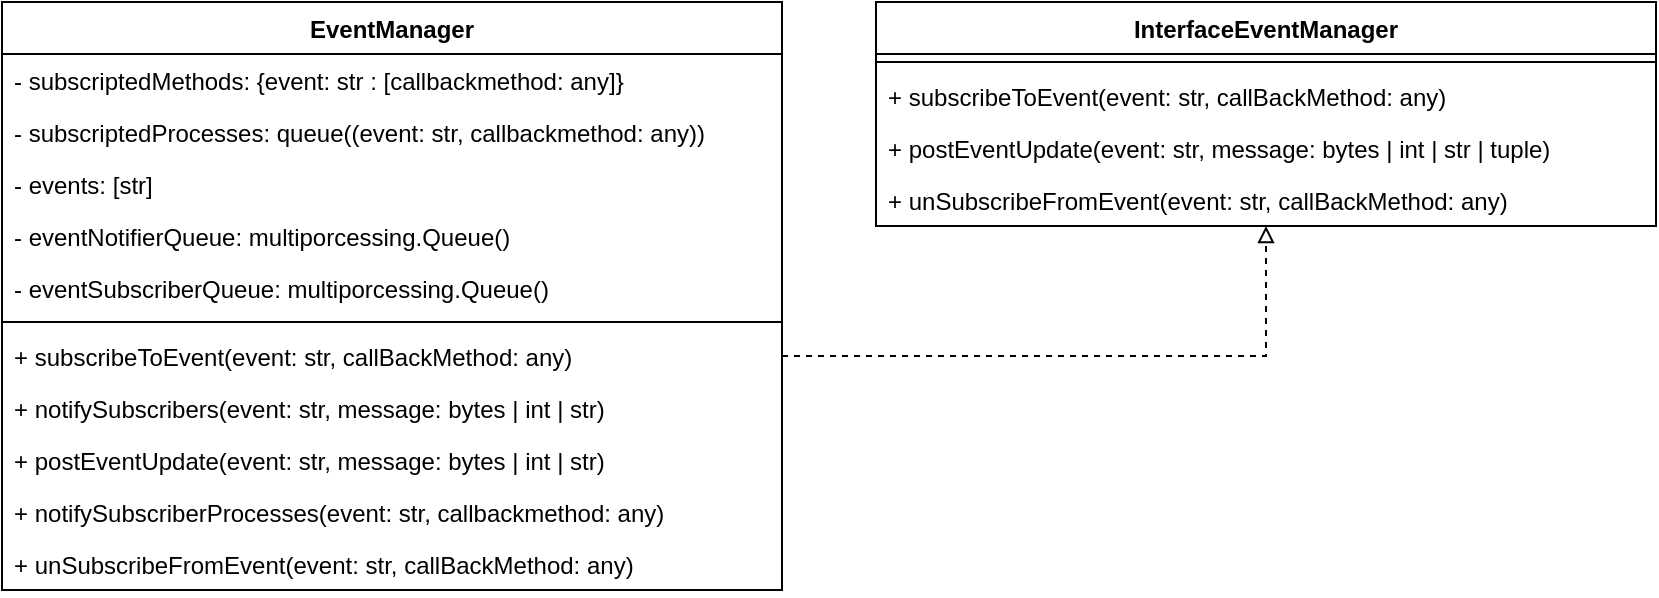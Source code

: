 <mxfile version="21.6.8" type="device">
  <diagram name="Seite-1" id="7ZUZYtHRUKzuWcFqMMXY">
    <mxGraphModel dx="821" dy="522" grid="1" gridSize="10" guides="1" tooltips="1" connect="1" arrows="1" fold="1" page="1" pageScale="1" pageWidth="827" pageHeight="1169" math="0" shadow="0">
      <root>
        <mxCell id="0" />
        <mxCell id="1" parent="0" />
        <mxCell id="GFcY7IKzWbNjV1WnlHu0-1" value="EventManager" style="swimlane;fontStyle=1;align=center;verticalAlign=top;childLayout=stackLayout;horizontal=1;startSize=26;horizontalStack=0;resizeParent=1;resizeParentMax=0;resizeLast=0;collapsible=1;marginBottom=0;whiteSpace=wrap;html=1;" parent="1" vertex="1">
          <mxGeometry y="585" width="390" height="294" as="geometry" />
        </mxCell>
        <mxCell id="GFcY7IKzWbNjV1WnlHu0-2" value="- subscriptedMethods: {event: str : [callbackmethod: any]}" style="text;strokeColor=none;fillColor=none;align=left;verticalAlign=top;spacingLeft=4;spacingRight=4;overflow=hidden;rotatable=0;points=[[0,0.5],[1,0.5]];portConstraint=eastwest;whiteSpace=wrap;html=1;" parent="GFcY7IKzWbNjV1WnlHu0-1" vertex="1">
          <mxGeometry y="26" width="390" height="26" as="geometry" />
        </mxCell>
        <mxCell id="GFcY7IKzWbNjV1WnlHu0-7" value="- subscriptedProcesses: queue((event: str, callbackmethod: any))&amp;nbsp;&amp;nbsp;" style="text;strokeColor=none;fillColor=none;align=left;verticalAlign=top;spacingLeft=4;spacingRight=4;overflow=hidden;rotatable=0;points=[[0,0.5],[1,0.5]];portConstraint=eastwest;whiteSpace=wrap;html=1;" parent="GFcY7IKzWbNjV1WnlHu0-1" vertex="1">
          <mxGeometry y="52" width="390" height="26" as="geometry" />
        </mxCell>
        <mxCell id="dOF3lSpTHvbRu6WYmoov-10" value="- events: [str]" style="text;strokeColor=none;fillColor=none;align=left;verticalAlign=top;spacingLeft=4;spacingRight=4;overflow=hidden;rotatable=0;points=[[0,0.5],[1,0.5]];portConstraint=eastwest;whiteSpace=wrap;html=1;" vertex="1" parent="GFcY7IKzWbNjV1WnlHu0-1">
          <mxGeometry y="78" width="390" height="26" as="geometry" />
        </mxCell>
        <mxCell id="dOF3lSpTHvbRu6WYmoov-13" value="- eventNotifierQueue: multiporcessing.Queue()" style="text;strokeColor=none;fillColor=none;align=left;verticalAlign=top;spacingLeft=4;spacingRight=4;overflow=hidden;rotatable=0;points=[[0,0.5],[1,0.5]];portConstraint=eastwest;whiteSpace=wrap;html=1;" vertex="1" parent="GFcY7IKzWbNjV1WnlHu0-1">
          <mxGeometry y="104" width="390" height="26" as="geometry" />
        </mxCell>
        <mxCell id="dOF3lSpTHvbRu6WYmoov-14" value="- eventSubscriberQueue: multiporcessing.Queue()" style="text;strokeColor=none;fillColor=none;align=left;verticalAlign=top;spacingLeft=4;spacingRight=4;overflow=hidden;rotatable=0;points=[[0,0.5],[1,0.5]];portConstraint=eastwest;whiteSpace=wrap;html=1;" vertex="1" parent="GFcY7IKzWbNjV1WnlHu0-1">
          <mxGeometry y="130" width="390" height="26" as="geometry" />
        </mxCell>
        <mxCell id="GFcY7IKzWbNjV1WnlHu0-3" value="" style="line;strokeWidth=1;fillColor=none;align=left;verticalAlign=middle;spacingTop=-1;spacingLeft=3;spacingRight=3;rotatable=0;labelPosition=right;points=[];portConstraint=eastwest;strokeColor=inherit;" parent="GFcY7IKzWbNjV1WnlHu0-1" vertex="1">
          <mxGeometry y="156" width="390" height="8" as="geometry" />
        </mxCell>
        <mxCell id="GFcY7IKzWbNjV1WnlHu0-4" value="+ subscribeToEvent(event: str, callBackMethod: any)" style="text;strokeColor=none;fillColor=none;align=left;verticalAlign=top;spacingLeft=4;spacingRight=4;overflow=hidden;rotatable=0;points=[[0,0.5],[1,0.5]];portConstraint=eastwest;whiteSpace=wrap;html=1;" parent="GFcY7IKzWbNjV1WnlHu0-1" vertex="1">
          <mxGeometry y="164" width="390" height="26" as="geometry" />
        </mxCell>
        <mxCell id="GFcY7IKzWbNjV1WnlHu0-5" value="+ notifySubscribers(event: str, message: bytes | int | str)" style="text;strokeColor=none;fillColor=none;align=left;verticalAlign=top;spacingLeft=4;spacingRight=4;overflow=hidden;rotatable=0;points=[[0,0.5],[1,0.5]];portConstraint=eastwest;whiteSpace=wrap;html=1;" parent="GFcY7IKzWbNjV1WnlHu0-1" vertex="1">
          <mxGeometry y="190" width="390" height="26" as="geometry" />
        </mxCell>
        <mxCell id="dOF3lSpTHvbRu6WYmoov-11" value="+ postEventUpdate(event: str, message: bytes | int | str)" style="text;strokeColor=none;fillColor=none;align=left;verticalAlign=top;spacingLeft=4;spacingRight=4;overflow=hidden;rotatable=0;points=[[0,0.5],[1,0.5]];portConstraint=eastwest;whiteSpace=wrap;html=1;" vertex="1" parent="GFcY7IKzWbNjV1WnlHu0-1">
          <mxGeometry y="216" width="390" height="26" as="geometry" />
        </mxCell>
        <mxCell id="GFcY7IKzWbNjV1WnlHu0-6" value="+ notifySubscriberProcesses(event: str, callbackmethod: any)" style="text;strokeColor=none;fillColor=none;align=left;verticalAlign=top;spacingLeft=4;spacingRight=4;overflow=hidden;rotatable=0;points=[[0,0.5],[1,0.5]];portConstraint=eastwest;whiteSpace=wrap;html=1;" parent="GFcY7IKzWbNjV1WnlHu0-1" vertex="1">
          <mxGeometry y="242" width="390" height="26" as="geometry" />
        </mxCell>
        <mxCell id="dOF3lSpTHvbRu6WYmoov-1" value="+ unSubscribeFromEvent(event: str, callBackMethod: any)" style="text;strokeColor=none;fillColor=none;align=left;verticalAlign=top;spacingLeft=4;spacingRight=4;overflow=hidden;rotatable=0;points=[[0,0.5],[1,0.5]];portConstraint=eastwest;whiteSpace=wrap;html=1;" vertex="1" parent="GFcY7IKzWbNjV1WnlHu0-1">
          <mxGeometry y="268" width="390" height="26" as="geometry" />
        </mxCell>
        <mxCell id="dOF3lSpTHvbRu6WYmoov-2" value="InterfaceEventManager" style="swimlane;fontStyle=1;align=center;verticalAlign=top;childLayout=stackLayout;horizontal=1;startSize=26;horizontalStack=0;resizeParent=1;resizeParentMax=0;resizeLast=0;collapsible=1;marginBottom=0;whiteSpace=wrap;html=1;" vertex="1" parent="1">
          <mxGeometry x="437" y="585" width="390" height="112" as="geometry" />
        </mxCell>
        <mxCell id="dOF3lSpTHvbRu6WYmoov-5" value="" style="line;strokeWidth=1;fillColor=none;align=left;verticalAlign=middle;spacingTop=-1;spacingLeft=3;spacingRight=3;rotatable=0;labelPosition=right;points=[];portConstraint=eastwest;strokeColor=inherit;" vertex="1" parent="dOF3lSpTHvbRu6WYmoov-2">
          <mxGeometry y="26" width="390" height="8" as="geometry" />
        </mxCell>
        <mxCell id="dOF3lSpTHvbRu6WYmoov-6" value="+ subscribeToEvent(event: str, callBackMethod: any)" style="text;strokeColor=none;fillColor=none;align=left;verticalAlign=top;spacingLeft=4;spacingRight=4;overflow=hidden;rotatable=0;points=[[0,0.5],[1,0.5]];portConstraint=eastwest;whiteSpace=wrap;html=1;" vertex="1" parent="dOF3lSpTHvbRu6WYmoov-2">
          <mxGeometry y="34" width="390" height="26" as="geometry" />
        </mxCell>
        <mxCell id="dOF3lSpTHvbRu6WYmoov-7" value="+ postEventUpdate(event: str, message: bytes | int | str | tuple)" style="text;strokeColor=none;fillColor=none;align=left;verticalAlign=top;spacingLeft=4;spacingRight=4;overflow=hidden;rotatable=0;points=[[0,0.5],[1,0.5]];portConstraint=eastwest;whiteSpace=wrap;html=1;" vertex="1" parent="dOF3lSpTHvbRu6WYmoov-2">
          <mxGeometry y="60" width="390" height="26" as="geometry" />
        </mxCell>
        <mxCell id="dOF3lSpTHvbRu6WYmoov-9" value="+ unSubscribeFromEvent(event: str, callBackMethod: any)" style="text;strokeColor=none;fillColor=none;align=left;verticalAlign=top;spacingLeft=4;spacingRight=4;overflow=hidden;rotatable=0;points=[[0,0.5],[1,0.5]];portConstraint=eastwest;whiteSpace=wrap;html=1;" vertex="1" parent="dOF3lSpTHvbRu6WYmoov-2">
          <mxGeometry y="86" width="390" height="26" as="geometry" />
        </mxCell>
        <mxCell id="dOF3lSpTHvbRu6WYmoov-12" style="edgeStyle=orthogonalEdgeStyle;rounded=0;orthogonalLoop=1;jettySize=auto;html=1;dashed=1;endArrow=block;endFill=0;" edge="1" parent="1" source="GFcY7IKzWbNjV1WnlHu0-4" target="dOF3lSpTHvbRu6WYmoov-2">
          <mxGeometry relative="1" as="geometry" />
        </mxCell>
      </root>
    </mxGraphModel>
  </diagram>
</mxfile>
